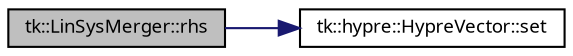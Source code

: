 digraph "tk::LinSysMerger::rhs"
{
 // INTERACTIVE_SVG=YES
  bgcolor="transparent";
  edge [fontname="sans-serif",fontsize="9",labelfontname="sans-serif",labelfontsize="9"];
  node [fontname="sans-serif",fontsize="9",shape=record];
  rankdir="LR";
  Node1 [label="tk::LinSysMerger::rhs",height=0.2,width=0.4,color="black", fillcolor="grey75", style="filled", fontcolor="black"];
  Node1 -> Node2 [color="midnightblue",fontsize="9",style="solid",fontname="sans-serif"];
  Node2 [label="tk::hypre::HypreVector::set",height=0.2,width=0.4,color="black",URL="$classtk_1_1hypre_1_1_hypre_vector.html#a6c63796a63c7e8227b45bcffc3f505fb",tooltip="Set values of vector. "];
}
